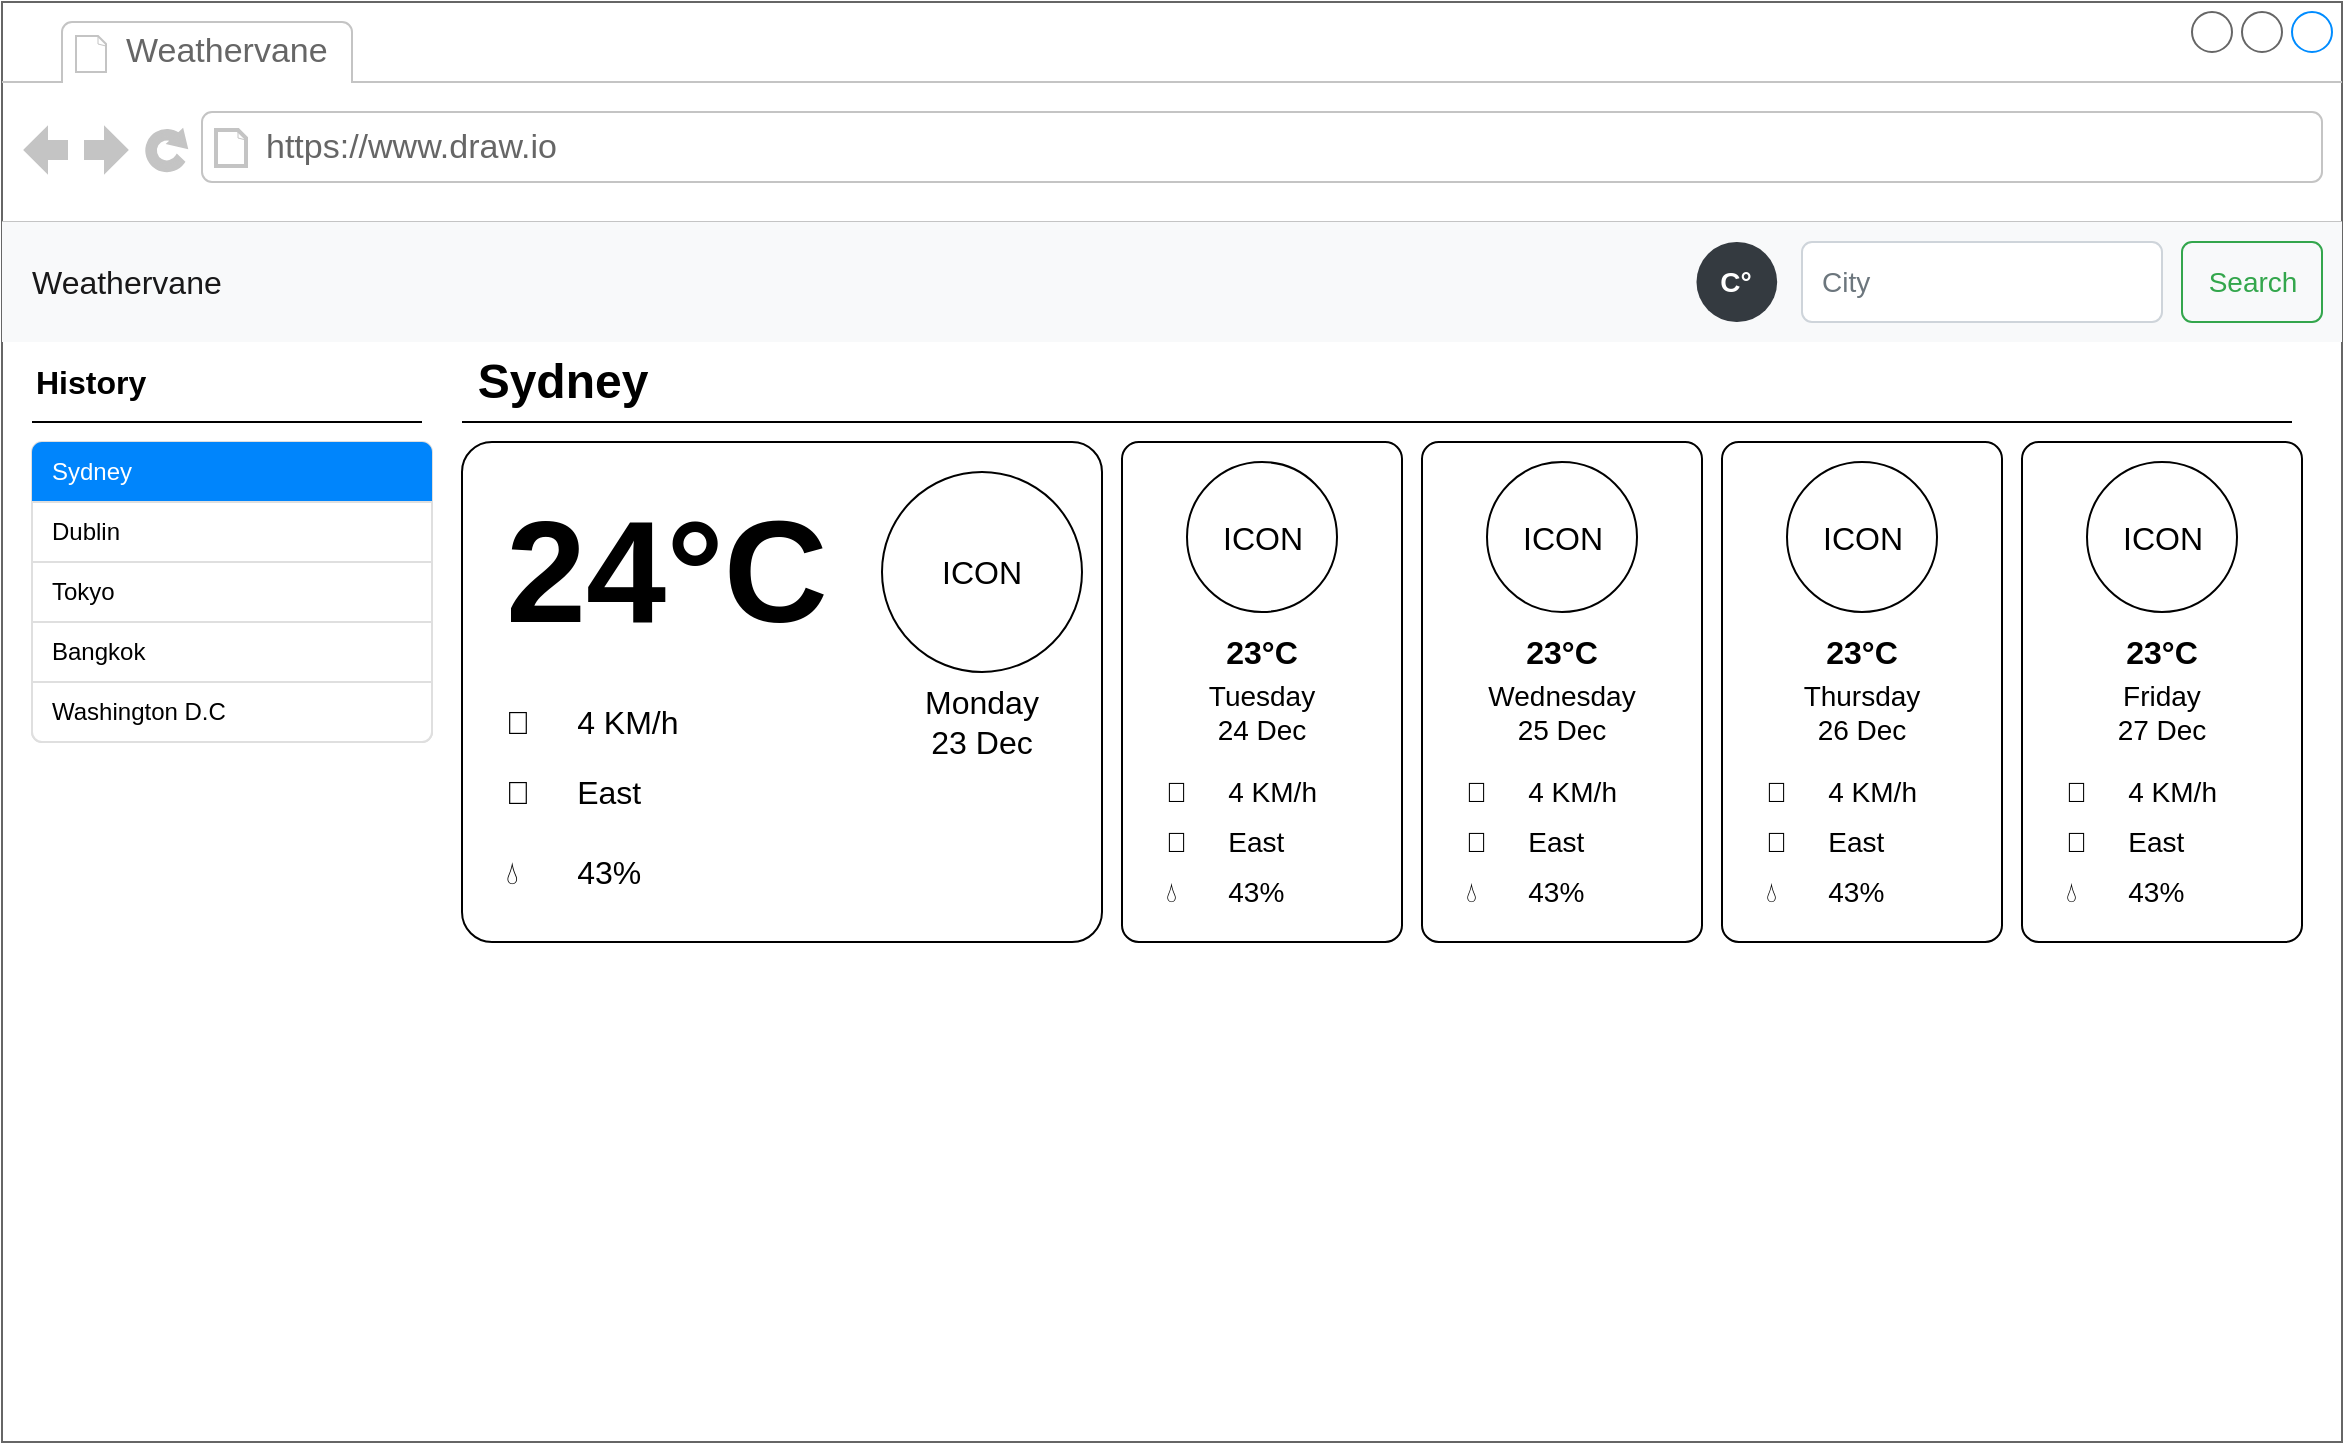 <mxfile version="20.7.4" type="device"><diagram name="Page-1" id="c9db0220-8083-56f3-ca83-edcdcd058819"><mxGraphModel dx="2058" dy="1258" grid="1" gridSize="10" guides="1" tooltips="1" connect="1" arrows="1" fold="1" page="1" pageScale="1.5" pageWidth="826" pageHeight="1169" background="none" math="0" shadow="0"><root><mxCell id="0" style=";html=1;"/><mxCell id="1" style=";html=1;" parent="0"/><mxCell id="_e_-cY3cmGfzF4KM9Iwy-1" value="" style="strokeWidth=1;shadow=0;dashed=0;align=center;html=1;shape=mxgraph.mockup.containers.browserWindow;rSize=0;strokeColor=#666666;strokeColor2=#008cff;strokeColor3=#c4c4c4;mainText=,;recursiveResize=0;" vertex="1" parent="1"><mxGeometry x="40" y="40" width="1170" height="720" as="geometry"/></mxCell><mxCell id="_e_-cY3cmGfzF4KM9Iwy-2" value="Weathervane" style="strokeWidth=1;shadow=0;dashed=0;align=center;html=1;shape=mxgraph.mockup.containers.anchor;fontSize=17;fontColor=#666666;align=left;" vertex="1" parent="_e_-cY3cmGfzF4KM9Iwy-1"><mxGeometry x="60" y="12" width="110" height="26" as="geometry"/></mxCell><mxCell id="_e_-cY3cmGfzF4KM9Iwy-3" value="https://www.draw.io" style="strokeWidth=1;shadow=0;dashed=0;align=center;html=1;shape=mxgraph.mockup.containers.anchor;rSize=0;fontSize=17;fontColor=#666666;align=left;" vertex="1" parent="_e_-cY3cmGfzF4KM9Iwy-1"><mxGeometry x="130" y="60" width="250" height="26" as="geometry"/></mxCell><mxCell id="_e_-cY3cmGfzF4KM9Iwy-6" value="Weathervane" style="html=1;shadow=0;dashed=0;fillColor=#F8F9FA;strokeColor=none;fontSize=16;fontColor=#181819;align=left;spacing=15;" vertex="1" parent="_e_-cY3cmGfzF4KM9Iwy-1"><mxGeometry y="110" width="1170" height="60" as="geometry"/></mxCell><mxCell id="_e_-cY3cmGfzF4KM9Iwy-7" value="Search" style="html=1;shadow=0;dashed=0;shape=mxgraph.bootstrap.rrect;rSize=5;fontSize=14;fontColor=#33A64C;strokeColor=#33A64C;fillColor=none;" vertex="1" parent="_e_-cY3cmGfzF4KM9Iwy-6"><mxGeometry x="1" width="70" height="40" relative="1" as="geometry"><mxPoint x="-80" y="10" as="offset"/></mxGeometry></mxCell><mxCell id="_e_-cY3cmGfzF4KM9Iwy-8" value="City" style="html=1;shadow=0;dashed=0;shape=mxgraph.bootstrap.rrect;rSize=5;fontSize=14;fontColor=#6C767D;strokeColor=#CED4DA;fillColor=#ffffff;align=left;spacing=10;" vertex="1" parent="_e_-cY3cmGfzF4KM9Iwy-6"><mxGeometry x="1" width="180" height="40" relative="1" as="geometry"><mxPoint x="-270" y="10" as="offset"/></mxGeometry></mxCell><mxCell id="_e_-cY3cmGfzF4KM9Iwy-72" value="C°" style="rounded=1;whiteSpace=wrap;html=1;arcSize=50;strokeColor=none;strokeWidth=1;fillColor=#343A40;fontColor=#ffffff;whiteSpace=wrap;align=center;verticalAlign=middle;spacingLeft=0;fontStyle=1;fontSize=14;spacing=10;" vertex="1" parent="_e_-cY3cmGfzF4KM9Iwy-6"><mxGeometry x="847.241" y="10" width="40.345" height="40" as="geometry"/></mxCell><mxCell id="_e_-cY3cmGfzF4KM9Iwy-15" value="History" style="text;html=1;strokeColor=none;fillColor=none;align=left;verticalAlign=middle;whiteSpace=wrap;rounded=0;fontSize=16;fontStyle=1" vertex="1" parent="_e_-cY3cmGfzF4KM9Iwy-1"><mxGeometry x="15" y="170" width="195" height="40" as="geometry"/></mxCell><mxCell id="_e_-cY3cmGfzF4KM9Iwy-17" value="" style="rounded=1;whiteSpace=wrap;html=1;strokeColor=default;fontSize=16;arcSize=6;" vertex="1" parent="_e_-cY3cmGfzF4KM9Iwy-1"><mxGeometry x="230" y="220" width="320" height="250" as="geometry"/></mxCell><mxCell id="_e_-cY3cmGfzF4KM9Iwy-18" value="" style="rounded=1;whiteSpace=wrap;html=1;strokeColor=default;fontSize=16;arcSize=6;" vertex="1" parent="_e_-cY3cmGfzF4KM9Iwy-1"><mxGeometry x="560" y="220" width="140" height="250" as="geometry"/></mxCell><mxCell id="_e_-cY3cmGfzF4KM9Iwy-22" value="ICON" style="ellipse;whiteSpace=wrap;html=1;aspect=fixed;strokeColor=default;fontSize=16;" vertex="1" parent="_e_-cY3cmGfzF4KM9Iwy-1"><mxGeometry x="440" y="235" width="100" height="100" as="geometry"/></mxCell><mxCell id="_e_-cY3cmGfzF4KM9Iwy-23" value="24°C" style="text;strokeColor=none;fillColor=none;html=1;fontSize=72;fontStyle=1;verticalAlign=middle;align=left;" vertex="1" parent="_e_-cY3cmGfzF4KM9Iwy-1"><mxGeometry x="250" y="250" width="170" height="70" as="geometry"/></mxCell><mxCell id="_e_-cY3cmGfzF4KM9Iwy-24" value="Sydney" style="text;strokeColor=none;fillColor=none;html=1;fontSize=24;fontStyle=1;verticalAlign=middle;align=center;" vertex="1" parent="_e_-cY3cmGfzF4KM9Iwy-1"><mxGeometry x="230" y="170" width="100" height="40" as="geometry"/></mxCell><mxCell id="_e_-cY3cmGfzF4KM9Iwy-25" value="" style="endArrow=none;html=1;rounded=0;fontSize=16;exitX=0;exitY=1;exitDx=0;exitDy=0;" edge="1" parent="_e_-cY3cmGfzF4KM9Iwy-1" source="_e_-cY3cmGfzF4KM9Iwy-24"><mxGeometry width="50" height="50" relative="1" as="geometry"><mxPoint x="345" y="210" as="sourcePoint"/><mxPoint x="1145" y="210" as="targetPoint"/></mxGeometry></mxCell><mxCell id="_e_-cY3cmGfzF4KM9Iwy-16" value="" style="endArrow=none;html=1;rounded=0;fontSize=16;exitX=0;exitY=1;exitDx=0;exitDy=0;entryX=1;entryY=1;entryDx=0;entryDy=0;" edge="1" parent="_e_-cY3cmGfzF4KM9Iwy-1" source="_e_-cY3cmGfzF4KM9Iwy-15" target="_e_-cY3cmGfzF4KM9Iwy-15"><mxGeometry width="50" height="50" relative="1" as="geometry"><mxPoint x="220" y="250" as="sourcePoint"/><mxPoint x="220" y="200" as="targetPoint"/></mxGeometry></mxCell><mxCell id="_e_-cY3cmGfzF4KM9Iwy-9" value="" style="html=1;shadow=0;dashed=0;shape=mxgraph.bootstrap.rrect;rSize=5;strokeColor=#DFDFDF;html=1;whiteSpace=wrap;fillColor=#FFFFFF;fontColor=#000000;" vertex="1" parent="_e_-cY3cmGfzF4KM9Iwy-1"><mxGeometry x="15" y="220" width="200" height="150" as="geometry"/></mxCell><mxCell id="_e_-cY3cmGfzF4KM9Iwy-10" value="Sydney" style="html=1;shadow=0;dashed=0;shape=mxgraph.bootstrap.topButton;rSize=5;strokeColor=none;fillColor=#0085FC;fontColor=#ffffff;perimeter=none;whiteSpace=wrap;resizeWidth=1;align=left;spacing=10;" vertex="1" parent="_e_-cY3cmGfzF4KM9Iwy-9"><mxGeometry width="200" height="30" relative="1" as="geometry"/></mxCell><mxCell id="_e_-cY3cmGfzF4KM9Iwy-11" value="Dublin" style="strokeColor=inherit;fillColor=inherit;gradientColor=inherit;fontColor=inherit;html=1;shadow=0;dashed=0;perimeter=none;whiteSpace=wrap;resizeWidth=1;align=left;spacing=10;" vertex="1" parent="_e_-cY3cmGfzF4KM9Iwy-9"><mxGeometry width="200" height="30" relative="1" as="geometry"><mxPoint y="30" as="offset"/></mxGeometry></mxCell><mxCell id="_e_-cY3cmGfzF4KM9Iwy-12" value="Tokyo" style="strokeColor=inherit;fillColor=inherit;gradientColor=inherit;fontColor=inherit;html=1;shadow=0;dashed=0;perimeter=none;whiteSpace=wrap;resizeWidth=1;align=left;spacing=10;" vertex="1" parent="_e_-cY3cmGfzF4KM9Iwy-9"><mxGeometry width="200" height="30" relative="1" as="geometry"><mxPoint y="60" as="offset"/></mxGeometry></mxCell><mxCell id="_e_-cY3cmGfzF4KM9Iwy-13" value="Bangkok" style="strokeColor=inherit;fillColor=inherit;gradientColor=inherit;fontColor=inherit;html=1;shadow=0;dashed=0;perimeter=none;whiteSpace=wrap;resizeWidth=1;align=left;spacing=10;" vertex="1" parent="_e_-cY3cmGfzF4KM9Iwy-9"><mxGeometry width="200" height="30" relative="1" as="geometry"><mxPoint y="90" as="offset"/></mxGeometry></mxCell><mxCell id="_e_-cY3cmGfzF4KM9Iwy-14" value="Washington D.C" style="strokeColor=inherit;fillColor=inherit;gradientColor=inherit;fontColor=inherit;html=1;shadow=0;dashed=0;shape=mxgraph.bootstrap.bottomButton;rSize=5;perimeter=none;whiteSpace=wrap;resizeWidth=1;resizeHeight=0;align=left;spacing=10;" vertex="1" parent="_e_-cY3cmGfzF4KM9Iwy-9"><mxGeometry y="1" width="200" height="30" relative="1" as="geometry"><mxPoint y="-30" as="offset"/></mxGeometry></mxCell><mxCell id="_e_-cY3cmGfzF4KM9Iwy-26" value="Monday&lt;br&gt;23 Dec" style="text;html=1;strokeColor=none;fillColor=none;align=center;verticalAlign=middle;whiteSpace=wrap;rounded=0;fontSize=16;" vertex="1" parent="_e_-cY3cmGfzF4KM9Iwy-1"><mxGeometry x="440" y="345" width="100" height="30" as="geometry"/></mxCell><mxCell id="_e_-cY3cmGfzF4KM9Iwy-27" value="💨&lt;span style=&quot;white-space: pre;&quot;&gt;&#9;&lt;/span&gt;4 KM/h" style="text;html=1;strokeColor=none;fillColor=none;align=left;verticalAlign=middle;whiteSpace=wrap;rounded=0;fontSize=16;" vertex="1" parent="_e_-cY3cmGfzF4KM9Iwy-1"><mxGeometry x="250" y="345" width="170" height="30" as="geometry"/></mxCell><mxCell id="_e_-cY3cmGfzF4KM9Iwy-28" value="💧&lt;span style=&quot;white-space: pre;&quot;&gt;&#9;&lt;/span&gt;43%" style="text;html=1;strokeColor=none;fillColor=none;align=left;verticalAlign=middle;whiteSpace=wrap;rounded=0;fontSize=16;" vertex="1" parent="_e_-cY3cmGfzF4KM9Iwy-1"><mxGeometry x="250" y="420" width="170" height="30" as="geometry"/></mxCell><mxCell id="_e_-cY3cmGfzF4KM9Iwy-29" value="ICON" style="ellipse;whiteSpace=wrap;html=1;aspect=fixed;strokeColor=default;fontSize=16;" vertex="1" parent="_e_-cY3cmGfzF4KM9Iwy-1"><mxGeometry x="592.5" y="230" width="75" height="75" as="geometry"/></mxCell><mxCell id="_e_-cY3cmGfzF4KM9Iwy-33" value="Tuesday&lt;br&gt;24 Dec" style="text;html=1;strokeColor=none;fillColor=none;align=center;verticalAlign=middle;whiteSpace=wrap;rounded=0;fontSize=14;" vertex="1" parent="_e_-cY3cmGfzF4KM9Iwy-1"><mxGeometry x="580" y="340" width="100" height="30" as="geometry"/></mxCell><mxCell id="_e_-cY3cmGfzF4KM9Iwy-37" value="🧭&lt;span style=&quot;white-space: pre;&quot;&gt;&#9;&lt;/span&gt;East" style="text;html=1;strokeColor=none;fillColor=none;align=left;verticalAlign=middle;whiteSpace=wrap;rounded=0;fontSize=16;" vertex="1" parent="_e_-cY3cmGfzF4KM9Iwy-1"><mxGeometry x="250" y="380" width="170" height="30" as="geometry"/></mxCell><mxCell id="_e_-cY3cmGfzF4KM9Iwy-38" value="23°C" style="text;html=1;strokeColor=none;fillColor=none;align=center;verticalAlign=middle;whiteSpace=wrap;rounded=0;fontSize=16;fontStyle=1" vertex="1" parent="_e_-cY3cmGfzF4KM9Iwy-1"><mxGeometry x="580" y="310" width="100" height="30" as="geometry"/></mxCell><mxCell id="_e_-cY3cmGfzF4KM9Iwy-39" value="💨&lt;span style=&quot;white-space: pre; font-size: 14px;&quot;&gt;&#9;&lt;/span&gt;4 KM/h" style="text;html=1;strokeColor=none;fillColor=none;align=left;verticalAlign=middle;whiteSpace=wrap;rounded=0;fontSize=14;" vertex="1" parent="_e_-cY3cmGfzF4KM9Iwy-1"><mxGeometry x="580" y="382.5" width="100" height="25" as="geometry"/></mxCell><mxCell id="_e_-cY3cmGfzF4KM9Iwy-41" value="🧭&lt;span style=&quot;white-space: pre; font-size: 14px;&quot;&gt;&#9;&lt;/span&gt;East" style="text;html=1;strokeColor=none;fillColor=none;align=left;verticalAlign=middle;whiteSpace=wrap;rounded=0;fontSize=14;" vertex="1" parent="_e_-cY3cmGfzF4KM9Iwy-1"><mxGeometry x="580" y="407.5" width="100" height="25" as="geometry"/></mxCell><mxCell id="_e_-cY3cmGfzF4KM9Iwy-40" value="💧&lt;span style=&quot;white-space: pre; font-size: 14px;&quot;&gt;&#9;&lt;/span&gt;43%" style="text;html=1;strokeColor=none;fillColor=none;align=left;verticalAlign=middle;whiteSpace=wrap;rounded=0;fontSize=14;" vertex="1" parent="_e_-cY3cmGfzF4KM9Iwy-1"><mxGeometry x="580" y="432.5" width="100" height="25" as="geometry"/></mxCell><mxCell id="_e_-cY3cmGfzF4KM9Iwy-42" value="" style="rounded=1;whiteSpace=wrap;html=1;strokeColor=default;fontSize=16;arcSize=6;" vertex="1" parent="_e_-cY3cmGfzF4KM9Iwy-1"><mxGeometry x="710" y="220" width="140" height="250" as="geometry"/></mxCell><mxCell id="_e_-cY3cmGfzF4KM9Iwy-43" value="ICON" style="ellipse;whiteSpace=wrap;html=1;aspect=fixed;strokeColor=default;fontSize=16;" vertex="1" parent="_e_-cY3cmGfzF4KM9Iwy-1"><mxGeometry x="742.5" y="230" width="75" height="75" as="geometry"/></mxCell><mxCell id="_e_-cY3cmGfzF4KM9Iwy-44" value="Wednesday&lt;br&gt;25 Dec" style="text;html=1;strokeColor=none;fillColor=none;align=center;verticalAlign=middle;whiteSpace=wrap;rounded=0;fontSize=14;" vertex="1" parent="_e_-cY3cmGfzF4KM9Iwy-1"><mxGeometry x="730" y="340" width="100" height="30" as="geometry"/></mxCell><mxCell id="_e_-cY3cmGfzF4KM9Iwy-45" value="23°C" style="text;html=1;strokeColor=none;fillColor=none;align=center;verticalAlign=middle;whiteSpace=wrap;rounded=0;fontSize=16;fontStyle=1" vertex="1" parent="_e_-cY3cmGfzF4KM9Iwy-1"><mxGeometry x="730" y="310" width="100" height="30" as="geometry"/></mxCell><mxCell id="_e_-cY3cmGfzF4KM9Iwy-49" value="" style="rounded=1;whiteSpace=wrap;html=1;strokeColor=default;fontSize=16;arcSize=6;" vertex="1" parent="_e_-cY3cmGfzF4KM9Iwy-1"><mxGeometry x="860" y="220" width="140" height="250" as="geometry"/></mxCell><mxCell id="_e_-cY3cmGfzF4KM9Iwy-50" value="ICON" style="ellipse;whiteSpace=wrap;html=1;aspect=fixed;strokeColor=default;fontSize=16;" vertex="1" parent="_e_-cY3cmGfzF4KM9Iwy-1"><mxGeometry x="892.5" y="230" width="75" height="75" as="geometry"/></mxCell><mxCell id="_e_-cY3cmGfzF4KM9Iwy-51" value="Thursday&lt;br&gt;26 Dec" style="text;html=1;strokeColor=none;fillColor=none;align=center;verticalAlign=middle;whiteSpace=wrap;rounded=0;fontSize=14;" vertex="1" parent="_e_-cY3cmGfzF4KM9Iwy-1"><mxGeometry x="880" y="340" width="100" height="30" as="geometry"/></mxCell><mxCell id="_e_-cY3cmGfzF4KM9Iwy-52" value="23°C" style="text;html=1;strokeColor=none;fillColor=none;align=center;verticalAlign=middle;whiteSpace=wrap;rounded=0;fontSize=16;fontStyle=1" vertex="1" parent="_e_-cY3cmGfzF4KM9Iwy-1"><mxGeometry x="880" y="310" width="100" height="30" as="geometry"/></mxCell><mxCell id="_e_-cY3cmGfzF4KM9Iwy-56" value="" style="rounded=1;whiteSpace=wrap;html=1;strokeColor=default;fontSize=16;arcSize=6;" vertex="1" parent="_e_-cY3cmGfzF4KM9Iwy-1"><mxGeometry x="1010" y="220" width="140" height="250" as="geometry"/></mxCell><mxCell id="_e_-cY3cmGfzF4KM9Iwy-57" value="ICON" style="ellipse;whiteSpace=wrap;html=1;aspect=fixed;strokeColor=default;fontSize=16;" vertex="1" parent="_e_-cY3cmGfzF4KM9Iwy-1"><mxGeometry x="1042.5" y="230" width="75" height="75" as="geometry"/></mxCell><mxCell id="_e_-cY3cmGfzF4KM9Iwy-58" value="Friday&lt;br&gt;27 Dec" style="text;html=1;strokeColor=none;fillColor=none;align=center;verticalAlign=middle;whiteSpace=wrap;rounded=0;fontSize=14;" vertex="1" parent="_e_-cY3cmGfzF4KM9Iwy-1"><mxGeometry x="1030" y="340" width="100" height="30" as="geometry"/></mxCell><mxCell id="_e_-cY3cmGfzF4KM9Iwy-59" value="23°C" style="text;html=1;strokeColor=none;fillColor=none;align=center;verticalAlign=middle;whiteSpace=wrap;rounded=0;fontSize=16;fontStyle=1" vertex="1" parent="_e_-cY3cmGfzF4KM9Iwy-1"><mxGeometry x="1030" y="310" width="100" height="30" as="geometry"/></mxCell><mxCell id="_e_-cY3cmGfzF4KM9Iwy-63" value="💨&lt;span style=&quot;white-space: pre; font-size: 14px;&quot;&gt;&#9;&lt;/span&gt;4 KM/h" style="text;html=1;strokeColor=none;fillColor=none;align=left;verticalAlign=middle;whiteSpace=wrap;rounded=0;fontSize=14;" vertex="1" parent="_e_-cY3cmGfzF4KM9Iwy-1"><mxGeometry x="730" y="382.5" width="100" height="25" as="geometry"/></mxCell><mxCell id="_e_-cY3cmGfzF4KM9Iwy-64" value="🧭&lt;span style=&quot;white-space: pre; font-size: 14px;&quot;&gt;&#9;&lt;/span&gt;East" style="text;html=1;strokeColor=none;fillColor=none;align=left;verticalAlign=middle;whiteSpace=wrap;rounded=0;fontSize=14;" vertex="1" parent="_e_-cY3cmGfzF4KM9Iwy-1"><mxGeometry x="730" y="407.5" width="100" height="25" as="geometry"/></mxCell><mxCell id="_e_-cY3cmGfzF4KM9Iwy-65" value="💧&lt;span style=&quot;white-space: pre; font-size: 14px;&quot;&gt;&#9;&lt;/span&gt;43%" style="text;html=1;strokeColor=none;fillColor=none;align=left;verticalAlign=middle;whiteSpace=wrap;rounded=0;fontSize=14;" vertex="1" parent="_e_-cY3cmGfzF4KM9Iwy-1"><mxGeometry x="730" y="432.5" width="100" height="25" as="geometry"/></mxCell><mxCell id="_e_-cY3cmGfzF4KM9Iwy-66" value="💨&lt;span style=&quot;white-space: pre; font-size: 14px;&quot;&gt;&#9;&lt;/span&gt;4 KM/h" style="text;html=1;strokeColor=none;fillColor=none;align=left;verticalAlign=middle;whiteSpace=wrap;rounded=0;fontSize=14;" vertex="1" parent="_e_-cY3cmGfzF4KM9Iwy-1"><mxGeometry x="880" y="382.5" width="100" height="25" as="geometry"/></mxCell><mxCell id="_e_-cY3cmGfzF4KM9Iwy-67" value="🧭&lt;span style=&quot;white-space: pre; font-size: 14px;&quot;&gt;&#9;&lt;/span&gt;East" style="text;html=1;strokeColor=none;fillColor=none;align=left;verticalAlign=middle;whiteSpace=wrap;rounded=0;fontSize=14;" vertex="1" parent="_e_-cY3cmGfzF4KM9Iwy-1"><mxGeometry x="880" y="407.5" width="100" height="25" as="geometry"/></mxCell><mxCell id="_e_-cY3cmGfzF4KM9Iwy-68" value="💧&lt;span style=&quot;white-space: pre; font-size: 14px;&quot;&gt;&#9;&lt;/span&gt;43%" style="text;html=1;strokeColor=none;fillColor=none;align=left;verticalAlign=middle;whiteSpace=wrap;rounded=0;fontSize=14;" vertex="1" parent="_e_-cY3cmGfzF4KM9Iwy-1"><mxGeometry x="880" y="432.5" width="100" height="25" as="geometry"/></mxCell><mxCell id="_e_-cY3cmGfzF4KM9Iwy-69" value="💨&lt;span style=&quot;white-space: pre; font-size: 14px;&quot;&gt;&#9;&lt;/span&gt;4 KM/h" style="text;html=1;strokeColor=none;fillColor=none;align=left;verticalAlign=middle;whiteSpace=wrap;rounded=0;fontSize=14;" vertex="1" parent="_e_-cY3cmGfzF4KM9Iwy-1"><mxGeometry x="1030" y="382.5" width="100" height="25" as="geometry"/></mxCell><mxCell id="_e_-cY3cmGfzF4KM9Iwy-70" value="🧭&lt;span style=&quot;white-space: pre; font-size: 14px;&quot;&gt;&#9;&lt;/span&gt;East" style="text;html=1;strokeColor=none;fillColor=none;align=left;verticalAlign=middle;whiteSpace=wrap;rounded=0;fontSize=14;" vertex="1" parent="_e_-cY3cmGfzF4KM9Iwy-1"><mxGeometry x="1030" y="407.5" width="100" height="25" as="geometry"/></mxCell><mxCell id="_e_-cY3cmGfzF4KM9Iwy-71" value="💧&lt;span style=&quot;white-space: pre; font-size: 14px;&quot;&gt;&#9;&lt;/span&gt;43%" style="text;html=1;strokeColor=none;fillColor=none;align=left;verticalAlign=middle;whiteSpace=wrap;rounded=0;fontSize=14;" vertex="1" parent="_e_-cY3cmGfzF4KM9Iwy-1"><mxGeometry x="1030" y="432.5" width="100" height="25" as="geometry"/></mxCell></root></mxGraphModel></diagram></mxfile>